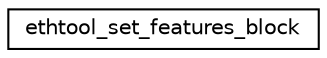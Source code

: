 digraph G
{
  edge [fontname="Helvetica",fontsize="10",labelfontname="Helvetica",labelfontsize="10"];
  node [fontname="Helvetica",fontsize="10",shape=record];
  rankdir="LR";
  Node1 [label="ethtool_set_features_block",height=0.2,width=0.4,color="black", fillcolor="white", style="filled",URL="$structethtool__set__features__block.html"];
}

